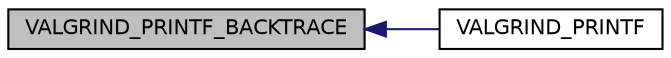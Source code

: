 digraph "VALGRIND_PRINTF_BACKTRACE"
{
  edge [fontname="Helvetica",fontsize="10",labelfontname="Helvetica",labelfontsize="10"];
  node [fontname="Helvetica",fontsize="10",shape=record];
  rankdir="LR";
  Node1 [label="VALGRIND_PRINTF_BACKTRACE",height=0.2,width=0.4,color="black", fillcolor="grey75", style="filled", fontcolor="black"];
  Node1 -> Node2 [dir="back",color="midnightblue",fontsize="10",style="solid"];
  Node2 [label="VALGRIND_PRINTF",height=0.2,width=0.4,color="black", fillcolor="white", style="filled",URL="$d6/d85/valgrind_8h.html#a77ebc4a47c5f5bc03feec2ebb915a44c"];
}
